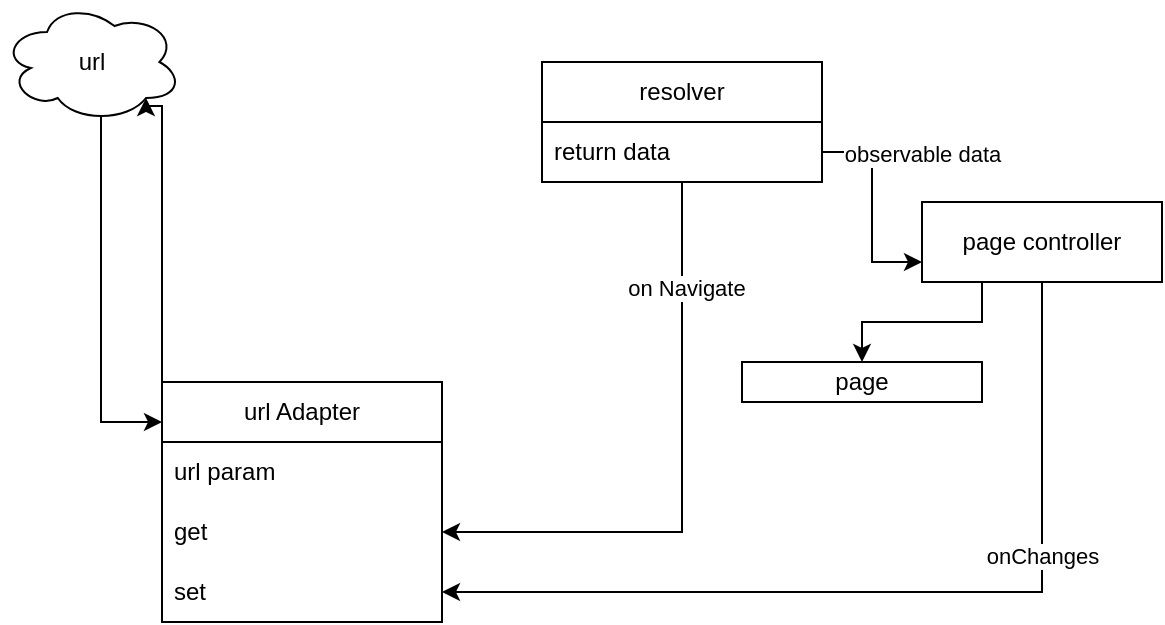 <mxfile version="21.5.0" type="github">
  <diagram name="Page-1" id="0QLyTCyO84w1juBfAOUN">
    <mxGraphModel dx="3054" dy="595" grid="1" gridSize="10" guides="1" tooltips="1" connect="1" arrows="1" fold="1" page="1" pageScale="1" pageWidth="827" pageHeight="1169" math="0" shadow="0">
      <root>
        <mxCell id="0" />
        <mxCell id="1" parent="0" />
        <mxCell id="F978x5-Za8Gsg4M3BT2W-16" style="edgeStyle=orthogonalEdgeStyle;rounded=0;orthogonalLoop=1;jettySize=auto;html=1;exitX=0.55;exitY=0.95;exitDx=0;exitDy=0;exitPerimeter=0;entryX=0;entryY=0.167;entryDx=0;entryDy=0;entryPerimeter=0;" edge="1" parent="1" source="F978x5-Za8Gsg4M3BT2W-2" target="F978x5-Za8Gsg4M3BT2W-9">
          <mxGeometry relative="1" as="geometry" />
        </mxCell>
        <mxCell id="F978x5-Za8Gsg4M3BT2W-2" value="url" style="ellipse;shape=cloud;whiteSpace=wrap;html=1;" vertex="1" parent="1">
          <mxGeometry x="-1540" y="20" width="90" height="60" as="geometry" />
        </mxCell>
        <mxCell id="F978x5-Za8Gsg4M3BT2W-8" value="page" style="rounded=0;whiteSpace=wrap;html=1;" vertex="1" parent="1">
          <mxGeometry x="-1170" y="200" width="120" height="20" as="geometry" />
        </mxCell>
        <mxCell id="F978x5-Za8Gsg4M3BT2W-15" style="edgeStyle=orthogonalEdgeStyle;rounded=0;orthogonalLoop=1;jettySize=auto;html=1;exitX=0;exitY=0;exitDx=0;exitDy=0;entryX=0.8;entryY=0.8;entryDx=0;entryDy=0;entryPerimeter=0;" edge="1" parent="1" source="F978x5-Za8Gsg4M3BT2W-9" target="F978x5-Za8Gsg4M3BT2W-2">
          <mxGeometry relative="1" as="geometry">
            <mxPoint x="-1440" y="90" as="targetPoint" />
            <Array as="points">
              <mxPoint x="-1460" y="72" />
              <mxPoint x="-1468" y="72" />
            </Array>
          </mxGeometry>
        </mxCell>
        <mxCell id="F978x5-Za8Gsg4M3BT2W-9" value="url Adapter" style="swimlane;fontStyle=0;childLayout=stackLayout;horizontal=1;startSize=30;horizontalStack=0;resizeParent=1;resizeParentMax=0;resizeLast=0;collapsible=1;marginBottom=0;whiteSpace=wrap;html=1;" vertex="1" parent="1">
          <mxGeometry x="-1460" y="210" width="140" height="120" as="geometry" />
        </mxCell>
        <mxCell id="F978x5-Za8Gsg4M3BT2W-10" value="url param" style="text;strokeColor=none;fillColor=none;align=left;verticalAlign=middle;spacingLeft=4;spacingRight=4;overflow=hidden;points=[[0,0.5],[1,0.5]];portConstraint=eastwest;rotatable=0;whiteSpace=wrap;html=1;" vertex="1" parent="F978x5-Za8Gsg4M3BT2W-9">
          <mxGeometry y="30" width="140" height="30" as="geometry" />
        </mxCell>
        <mxCell id="F978x5-Za8Gsg4M3BT2W-11" value="get" style="text;strokeColor=none;fillColor=none;align=left;verticalAlign=middle;spacingLeft=4;spacingRight=4;overflow=hidden;points=[[0,0.5],[1,0.5]];portConstraint=eastwest;rotatable=0;whiteSpace=wrap;html=1;" vertex="1" parent="F978x5-Za8Gsg4M3BT2W-9">
          <mxGeometry y="60" width="140" height="30" as="geometry" />
        </mxCell>
        <mxCell id="F978x5-Za8Gsg4M3BT2W-12" value="set" style="text;strokeColor=none;fillColor=none;align=left;verticalAlign=middle;spacingLeft=4;spacingRight=4;overflow=hidden;points=[[0,0.5],[1,0.5]];portConstraint=eastwest;rotatable=0;whiteSpace=wrap;html=1;" vertex="1" parent="F978x5-Za8Gsg4M3BT2W-9">
          <mxGeometry y="90" width="140" height="30" as="geometry" />
        </mxCell>
        <mxCell id="F978x5-Za8Gsg4M3BT2W-20" style="edgeStyle=orthogonalEdgeStyle;rounded=0;orthogonalLoop=1;jettySize=auto;html=1;exitX=0.25;exitY=1;exitDx=0;exitDy=0;" edge="1" parent="1" source="F978x5-Za8Gsg4M3BT2W-14" target="F978x5-Za8Gsg4M3BT2W-8">
          <mxGeometry relative="1" as="geometry" />
        </mxCell>
        <mxCell id="F978x5-Za8Gsg4M3BT2W-21" style="edgeStyle=orthogonalEdgeStyle;rounded=0;orthogonalLoop=1;jettySize=auto;html=1;entryX=1;entryY=0.5;entryDx=0;entryDy=0;" edge="1" parent="1" source="F978x5-Za8Gsg4M3BT2W-14" target="F978x5-Za8Gsg4M3BT2W-12">
          <mxGeometry relative="1" as="geometry" />
        </mxCell>
        <mxCell id="F978x5-Za8Gsg4M3BT2W-29" value="onChanges" style="edgeLabel;html=1;align=center;verticalAlign=middle;resizable=0;points=[];" vertex="1" connectable="0" parent="F978x5-Za8Gsg4M3BT2W-21">
          <mxGeometry x="-0.401" relative="1" as="geometry">
            <mxPoint as="offset" />
          </mxGeometry>
        </mxCell>
        <mxCell id="F978x5-Za8Gsg4M3BT2W-14" value="page controller" style="rounded=0;whiteSpace=wrap;html=1;" vertex="1" parent="1">
          <mxGeometry x="-1080" y="120" width="120" height="40" as="geometry" />
        </mxCell>
        <mxCell id="F978x5-Za8Gsg4M3BT2W-26" style="edgeStyle=orthogonalEdgeStyle;rounded=0;orthogonalLoop=1;jettySize=auto;html=1;entryX=1;entryY=0.5;entryDx=0;entryDy=0;" edge="1" parent="1" source="F978x5-Za8Gsg4M3BT2W-22" target="F978x5-Za8Gsg4M3BT2W-11">
          <mxGeometry relative="1" as="geometry" />
        </mxCell>
        <mxCell id="F978x5-Za8Gsg4M3BT2W-30" value="on Navigate" style="edgeLabel;html=1;align=center;verticalAlign=middle;resizable=0;points=[];" vertex="1" connectable="0" parent="F978x5-Za8Gsg4M3BT2W-26">
          <mxGeometry x="-0.644" y="2" relative="1" as="geometry">
            <mxPoint as="offset" />
          </mxGeometry>
        </mxCell>
        <mxCell id="F978x5-Za8Gsg4M3BT2W-22" value="resolver" style="swimlane;fontStyle=0;childLayout=stackLayout;horizontal=1;startSize=30;horizontalStack=0;resizeParent=1;resizeParentMax=0;resizeLast=0;collapsible=1;marginBottom=0;whiteSpace=wrap;html=1;" vertex="1" parent="1">
          <mxGeometry x="-1270" y="50" width="140" height="60" as="geometry" />
        </mxCell>
        <mxCell id="F978x5-Za8Gsg4M3BT2W-23" value="return data" style="text;strokeColor=none;fillColor=none;align=left;verticalAlign=middle;spacingLeft=4;spacingRight=4;overflow=hidden;points=[[0,0.5],[1,0.5]];portConstraint=eastwest;rotatable=0;whiteSpace=wrap;html=1;" vertex="1" parent="F978x5-Za8Gsg4M3BT2W-22">
          <mxGeometry y="30" width="140" height="30" as="geometry" />
        </mxCell>
        <mxCell id="F978x5-Za8Gsg4M3BT2W-28" style="edgeStyle=orthogonalEdgeStyle;rounded=0;orthogonalLoop=1;jettySize=auto;html=1;entryX=0;entryY=0.75;entryDx=0;entryDy=0;" edge="1" parent="1" source="F978x5-Za8Gsg4M3BT2W-23" target="F978x5-Za8Gsg4M3BT2W-14">
          <mxGeometry relative="1" as="geometry" />
        </mxCell>
        <mxCell id="F978x5-Za8Gsg4M3BT2W-31" value="observable data" style="edgeLabel;html=1;align=center;verticalAlign=middle;resizable=0;points=[];" vertex="1" connectable="0" parent="F978x5-Za8Gsg4M3BT2W-28">
          <mxGeometry x="-0.286" relative="1" as="geometry">
            <mxPoint x="25" y="-12" as="offset" />
          </mxGeometry>
        </mxCell>
      </root>
    </mxGraphModel>
  </diagram>
</mxfile>

